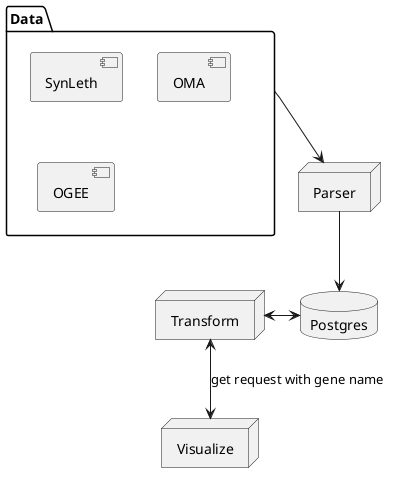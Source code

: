 @startuml
package Data {
    [SynLeth]
    [OMA]
    [OGEE]
}

node Parser
node Transform
node Visualize
database "Postgres"

Data --> "Parser"
Parser --> "Postgres"
Postgres <-l-> "Transform"
Transform <--> Visualize : get request with gene name

@enduml